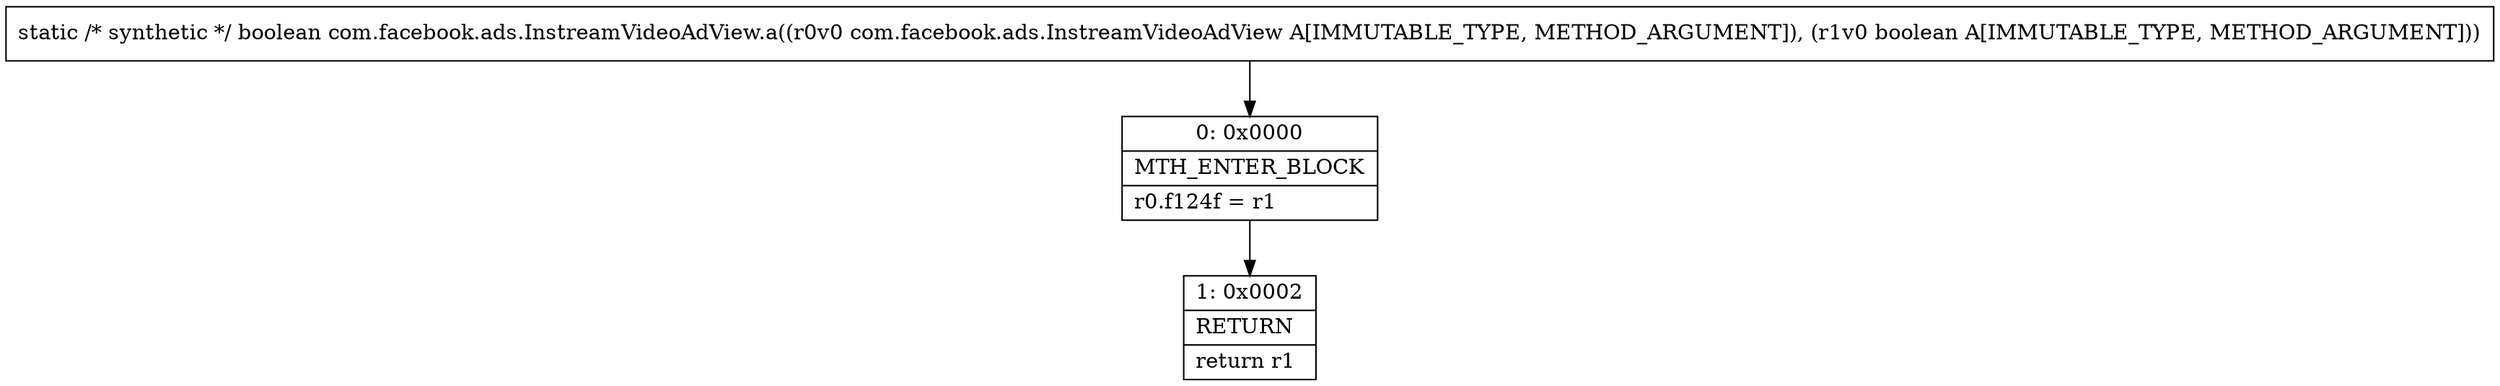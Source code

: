 digraph "CFG forcom.facebook.ads.InstreamVideoAdView.a(Lcom\/facebook\/ads\/InstreamVideoAdView;Z)Z" {
Node_0 [shape=record,label="{0\:\ 0x0000|MTH_ENTER_BLOCK\l|r0.f124f = r1\l}"];
Node_1 [shape=record,label="{1\:\ 0x0002|RETURN\l|return r1\l}"];
MethodNode[shape=record,label="{static \/* synthetic *\/ boolean com.facebook.ads.InstreamVideoAdView.a((r0v0 com.facebook.ads.InstreamVideoAdView A[IMMUTABLE_TYPE, METHOD_ARGUMENT]), (r1v0 boolean A[IMMUTABLE_TYPE, METHOD_ARGUMENT])) }"];
MethodNode -> Node_0;
Node_0 -> Node_1;
}

